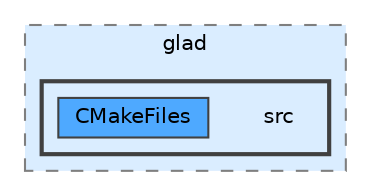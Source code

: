 digraph "build/vendor/glad/src"
{
 // LATEX_PDF_SIZE
  bgcolor="transparent";
  edge [fontname=Helvetica,fontsize=10,labelfontname=Helvetica,labelfontsize=10];
  node [fontname=Helvetica,fontsize=10,shape=box,height=0.2,width=0.4];
  compound=true
  subgraph clusterdir_9f6b4ad2098778e56fca6673d9234a06 {
    graph [ bgcolor="#daedff", pencolor="grey50", label="glad", fontname=Helvetica,fontsize=10 style="filled,dashed", URL="dir_9f6b4ad2098778e56fca6673d9234a06.html",tooltip=""]
  subgraph clusterdir_8b87b5e853bb064bb1e87642bc4b6d74 {
    graph [ bgcolor="#daedff", pencolor="grey25", label="", fontname=Helvetica,fontsize=10 style="filled,bold", URL="dir_8b87b5e853bb064bb1e87642bc4b6d74.html",tooltip=""]
    dir_8b87b5e853bb064bb1e87642bc4b6d74 [shape=plaintext, label="src"];
  dir_792be9a3bda9d7c0435e8f92f24def05 [label="CMakeFiles", fillcolor="#4ea9ff", color="grey25", style="filled", URL="dir_792be9a3bda9d7c0435e8f92f24def05.html",tooltip=""];
  }
  }
}
